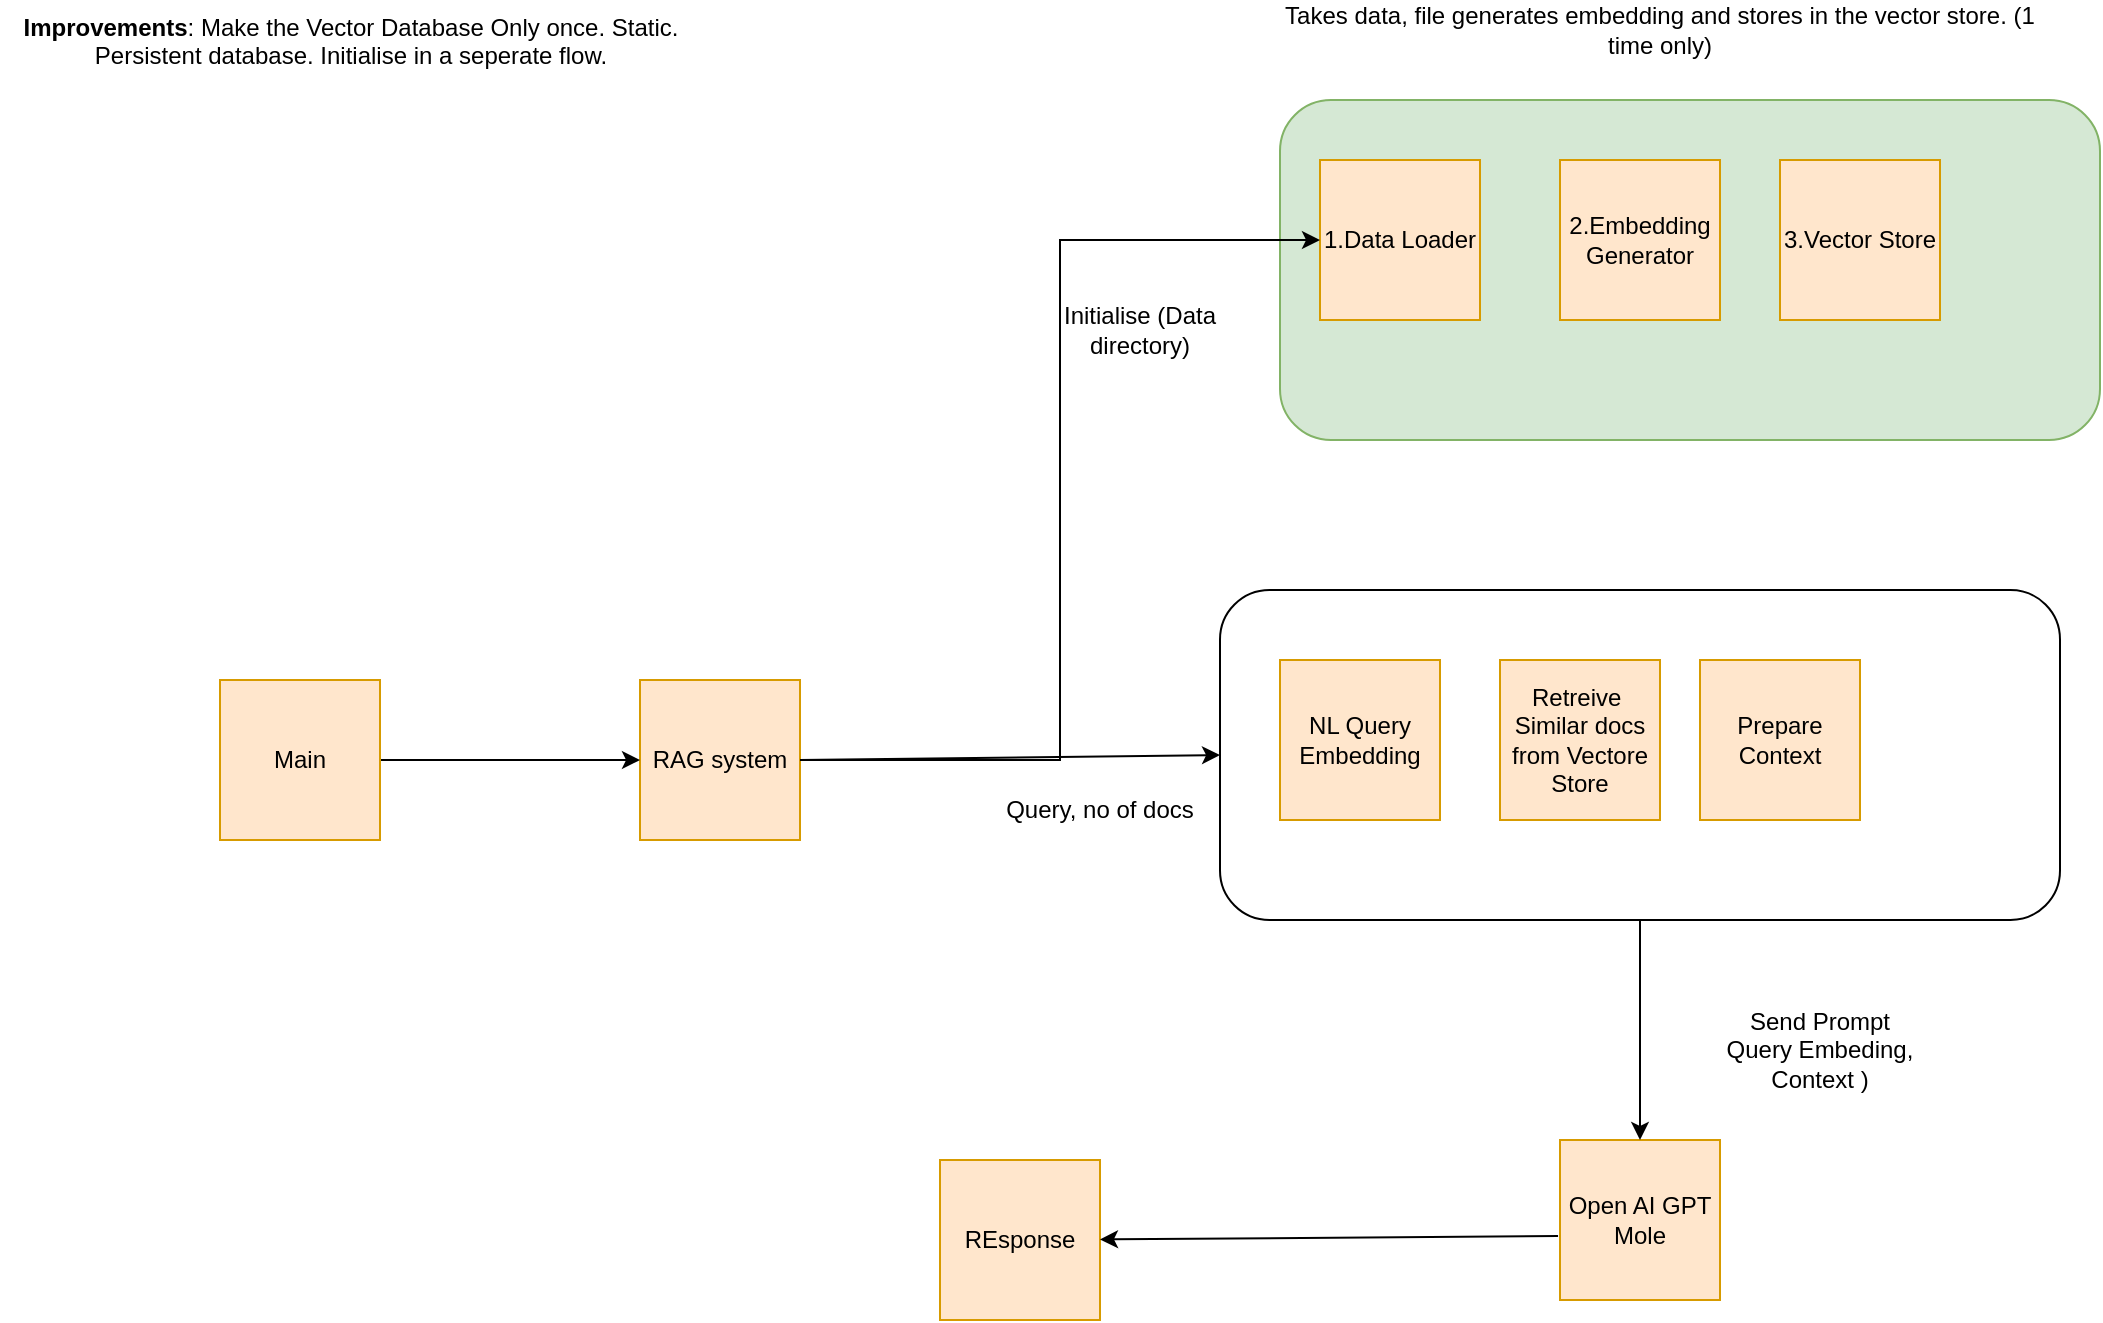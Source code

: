 <mxfile version="25.0.1">
  <diagram name="Page-1" id="is-T7Iw45tftMl4A_mn-">
    <mxGraphModel dx="2261" dy="822" grid="1" gridSize="10" guides="1" tooltips="1" connect="1" arrows="1" fold="1" page="1" pageScale="1" pageWidth="827" pageHeight="1169" math="0" shadow="0">
      <root>
        <mxCell id="0" />
        <mxCell id="1" parent="0" />
        <mxCell id="mxVEewurF9TeRG9_KOVe-21" value="" style="rounded=1;whiteSpace=wrap;html=1;fillColor=#d5e8d4;strokeColor=#82b366;" vertex="1" parent="1">
          <mxGeometry x="350" y="90" width="410" height="170" as="geometry" />
        </mxCell>
        <mxCell id="mxVEewurF9TeRG9_KOVe-1" value="1.Data Loader" style="whiteSpace=wrap;html=1;aspect=fixed;fillColor=#ffe6cc;strokeColor=#d79b00;" vertex="1" parent="1">
          <mxGeometry x="370" y="120" width="80" height="80" as="geometry" />
        </mxCell>
        <mxCell id="mxVEewurF9TeRG9_KOVe-2" value="2.Embedding Generator" style="whiteSpace=wrap;html=1;aspect=fixed;fillColor=#ffe6cc;strokeColor=#d79b00;" vertex="1" parent="1">
          <mxGeometry x="490" y="120" width="80" height="80" as="geometry" />
        </mxCell>
        <mxCell id="mxVEewurF9TeRG9_KOVe-13" style="edgeStyle=orthogonalEdgeStyle;rounded=0;orthogonalLoop=1;jettySize=auto;html=1;exitX=1;exitY=0.5;exitDx=0;exitDy=0;entryX=0;entryY=0.5;entryDx=0;entryDy=0;" edge="1" parent="1" source="mxVEewurF9TeRG9_KOVe-3" target="mxVEewurF9TeRG9_KOVe-1">
          <mxGeometry relative="1" as="geometry" />
        </mxCell>
        <mxCell id="mxVEewurF9TeRG9_KOVe-3" value="RAG system" style="whiteSpace=wrap;html=1;aspect=fixed;fillColor=#ffe6cc;strokeColor=#d79b00;" vertex="1" parent="1">
          <mxGeometry x="30" y="380" width="80" height="80" as="geometry" />
        </mxCell>
        <mxCell id="mxVEewurF9TeRG9_KOVe-4" value="3.Vector Store" style="whiteSpace=wrap;html=1;aspect=fixed;fillColor=#ffe6cc;strokeColor=#d79b00;" vertex="1" parent="1">
          <mxGeometry x="600" y="120" width="80" height="80" as="geometry" />
        </mxCell>
        <mxCell id="mxVEewurF9TeRG9_KOVe-8" style="edgeStyle=orthogonalEdgeStyle;rounded=0;orthogonalLoop=1;jettySize=auto;html=1;exitX=1;exitY=0.5;exitDx=0;exitDy=0;" edge="1" parent="1" source="mxVEewurF9TeRG9_KOVe-6" target="mxVEewurF9TeRG9_KOVe-3">
          <mxGeometry relative="1" as="geometry" />
        </mxCell>
        <mxCell id="mxVEewurF9TeRG9_KOVe-6" value="Main" style="whiteSpace=wrap;html=1;aspect=fixed;fillColor=#ffe6cc;strokeColor=#d79b00;" vertex="1" parent="1">
          <mxGeometry x="-180" y="380" width="80" height="80" as="geometry" />
        </mxCell>
        <mxCell id="mxVEewurF9TeRG9_KOVe-19" value="Initialise (Data directory)" style="text;strokeColor=none;align=center;fillColor=none;html=1;verticalAlign=middle;whiteSpace=wrap;rounded=0;" vertex="1" parent="1">
          <mxGeometry x="230" y="190" width="100" height="30" as="geometry" />
        </mxCell>
        <mxCell id="mxVEewurF9TeRG9_KOVe-20" value="Takes data, file generates embedding and stores in the vector store. (1 time only)" style="text;strokeColor=none;align=center;fillColor=none;html=1;verticalAlign=middle;whiteSpace=wrap;rounded=0;" vertex="1" parent="1">
          <mxGeometry x="350" y="40" width="380" height="30" as="geometry" />
        </mxCell>
        <mxCell id="mxVEewurF9TeRG9_KOVe-22" value="" style="rounded=1;whiteSpace=wrap;html=1;" vertex="1" parent="1">
          <mxGeometry x="320" y="335" width="420" height="165" as="geometry" />
        </mxCell>
        <mxCell id="mxVEewurF9TeRG9_KOVe-27" value="" style="endArrow=classic;html=1;rounded=0;exitX=1;exitY=0.5;exitDx=0;exitDy=0;entryX=0;entryY=0.5;entryDx=0;entryDy=0;" edge="1" parent="1" source="mxVEewurF9TeRG9_KOVe-3" target="mxVEewurF9TeRG9_KOVe-22">
          <mxGeometry width="50" height="50" relative="1" as="geometry">
            <mxPoint x="360" y="440" as="sourcePoint" />
            <mxPoint x="390" y="400" as="targetPoint" />
          </mxGeometry>
        </mxCell>
        <mxCell id="mxVEewurF9TeRG9_KOVe-28" value="Query, no of docs" style="text;strokeColor=none;align=center;fillColor=none;html=1;verticalAlign=middle;whiteSpace=wrap;rounded=0;" vertex="1" parent="1">
          <mxGeometry x="210" y="430" width="100" height="30" as="geometry" />
        </mxCell>
        <mxCell id="mxVEewurF9TeRG9_KOVe-29" value="NL Query Embedding" style="whiteSpace=wrap;html=1;aspect=fixed;fillColor=#ffe6cc;strokeColor=#d79b00;" vertex="1" parent="1">
          <mxGeometry x="350" y="370" width="80" height="80" as="geometry" />
        </mxCell>
        <mxCell id="mxVEewurF9TeRG9_KOVe-30" value="Retreive&amp;nbsp; Similar docs from Vectore Store" style="whiteSpace=wrap;html=1;aspect=fixed;fillColor=#ffe6cc;strokeColor=#d79b00;" vertex="1" parent="1">
          <mxGeometry x="460" y="370" width="80" height="80" as="geometry" />
        </mxCell>
        <mxCell id="mxVEewurF9TeRG9_KOVe-31" value="Prepare Context" style="whiteSpace=wrap;html=1;aspect=fixed;fillColor=#ffe6cc;strokeColor=#d79b00;" vertex="1" parent="1">
          <mxGeometry x="560" y="370" width="80" height="80" as="geometry" />
        </mxCell>
        <mxCell id="mxVEewurF9TeRG9_KOVe-32" value="Open AI GPT Mole" style="whiteSpace=wrap;html=1;aspect=fixed;fillColor=#ffe6cc;strokeColor=#d79b00;" vertex="1" parent="1">
          <mxGeometry x="490" y="610" width="80" height="80" as="geometry" />
        </mxCell>
        <mxCell id="mxVEewurF9TeRG9_KOVe-42" value="" style="endArrow=classic;html=1;rounded=0;entryX=0.5;entryY=0;entryDx=0;entryDy=0;exitX=0.5;exitY=1;exitDx=0;exitDy=0;" edge="1" parent="1" source="mxVEewurF9TeRG9_KOVe-22" target="mxVEewurF9TeRG9_KOVe-32">
          <mxGeometry width="50" height="50" relative="1" as="geometry">
            <mxPoint x="490" y="590" as="sourcePoint" />
            <mxPoint x="540" y="540" as="targetPoint" />
          </mxGeometry>
        </mxCell>
        <mxCell id="mxVEewurF9TeRG9_KOVe-43" value="Send Prompt Query Embeding, Context )" style="text;strokeColor=none;align=center;fillColor=none;html=1;verticalAlign=middle;whiteSpace=wrap;rounded=0;" vertex="1" parent="1">
          <mxGeometry x="570" y="550" width="100" height="30" as="geometry" />
        </mxCell>
        <mxCell id="mxVEewurF9TeRG9_KOVe-44" value="REsponse" style="whiteSpace=wrap;html=1;aspect=fixed;fillColor=#ffe6cc;strokeColor=#d79b00;" vertex="1" parent="1">
          <mxGeometry x="180" y="620" width="80" height="80" as="geometry" />
        </mxCell>
        <mxCell id="mxVEewurF9TeRG9_KOVe-45" value="" style="endArrow=classic;html=1;rounded=0;exitX=-0.012;exitY=0.6;exitDx=0;exitDy=0;exitPerimeter=0;" edge="1" parent="1" source="mxVEewurF9TeRG9_KOVe-32" target="mxVEewurF9TeRG9_KOVe-44">
          <mxGeometry width="50" height="50" relative="1" as="geometry">
            <mxPoint x="400" y="675" as="sourcePoint" />
            <mxPoint x="450" y="625" as="targetPoint" />
          </mxGeometry>
        </mxCell>
        <mxCell id="mxVEewurF9TeRG9_KOVe-47" value="&lt;div&gt;&lt;b&gt;Improvements&lt;/b&gt;: Make the Vector Database Only once. Static.&lt;/div&gt;&lt;div&gt;Persistent database. Initialise in a seperate flow.&lt;/div&gt;&lt;div&gt;&lt;br&gt;&lt;/div&gt;&lt;div&gt;&lt;br&gt;&lt;/div&gt;" style="text;html=1;align=center;verticalAlign=middle;resizable=0;points=[];autosize=1;strokeColor=none;fillColor=none;" vertex="1" parent="1">
          <mxGeometry x="-290" y="40" width="350" height="70" as="geometry" />
        </mxCell>
      </root>
    </mxGraphModel>
  </diagram>
</mxfile>

